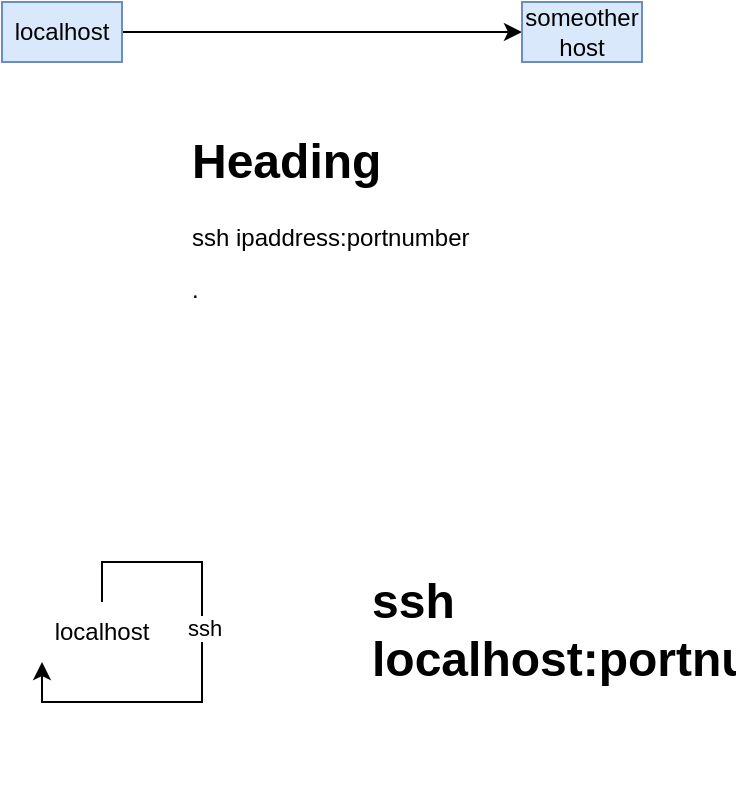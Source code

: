 <mxfile version="21.6.2" type="github" pages="2">
  <diagram id="tgwQEFAPdQ9myUQafRTk" name="Page-1">
    <mxGraphModel dx="1050" dy="636" grid="1" gridSize="10" guides="1" tooltips="1" connect="1" arrows="1" fold="1" page="1" pageScale="1" pageWidth="850" pageHeight="1100" math="0" shadow="0">
      <root>
        <mxCell id="0" />
        <mxCell id="1" parent="0" />
        <mxCell id="C0aDfc6UV3lEXYAfU7D--4" style="edgeStyle=orthogonalEdgeStyle;rounded=0;orthogonalLoop=1;jettySize=auto;html=1;entryX=0;entryY=0.5;entryDx=0;entryDy=0;" edge="1" parent="1" source="C0aDfc6UV3lEXYAfU7D--1" target="C0aDfc6UV3lEXYAfU7D--3">
          <mxGeometry relative="1" as="geometry" />
        </mxCell>
        <mxCell id="C0aDfc6UV3lEXYAfU7D--1" value="localhost" style="text;html=1;strokeColor=#6c8ebf;fillColor=#dae8fc;align=center;verticalAlign=middle;whiteSpace=wrap;rounded=0;" vertex="1" parent="1">
          <mxGeometry x="160" y="220" width="60" height="30" as="geometry" />
        </mxCell>
        <mxCell id="C0aDfc6UV3lEXYAfU7D--3" value="someother host" style="text;html=1;strokeColor=#6c8ebf;fillColor=#dae8fc;align=center;verticalAlign=middle;whiteSpace=wrap;rounded=0;" vertex="1" parent="1">
          <mxGeometry x="420" y="220" width="60" height="30" as="geometry" />
        </mxCell>
        <mxCell id="C0aDfc6UV3lEXYAfU7D--5" value="&lt;h1&gt;Heading&lt;/h1&gt;&lt;p&gt;ssh ipaddress:portnumber&amp;nbsp;&lt;/p&gt;&lt;p&gt;.&lt;/p&gt;" style="text;html=1;strokeColor=none;fillColor=none;spacing=5;spacingTop=-20;whiteSpace=wrap;overflow=hidden;rounded=0;" vertex="1" parent="1">
          <mxGeometry x="250" y="280" width="190" height="120" as="geometry" />
        </mxCell>
        <mxCell id="C0aDfc6UV3lEXYAfU7D--6" value="localhost" style="text;html=1;strokeColor=none;fillColor=none;align=center;verticalAlign=middle;whiteSpace=wrap;rounded=0;" vertex="1" parent="1">
          <mxGeometry x="180" y="520" width="60" height="30" as="geometry" />
        </mxCell>
        <mxCell id="C0aDfc6UV3lEXYAfU7D--7" style="edgeStyle=orthogonalEdgeStyle;rounded=0;orthogonalLoop=1;jettySize=auto;html=1;entryX=0;entryY=1;entryDx=0;entryDy=0;" edge="1" parent="1" source="C0aDfc6UV3lEXYAfU7D--6" target="C0aDfc6UV3lEXYAfU7D--6">
          <mxGeometry relative="1" as="geometry" />
        </mxCell>
        <mxCell id="C0aDfc6UV3lEXYAfU7D--8" value="ssh" style="edgeLabel;html=1;align=center;verticalAlign=middle;resizable=0;points=[];" vertex="1" connectable="0" parent="C0aDfc6UV3lEXYAfU7D--7">
          <mxGeometry x="-0.143" y="1" relative="1" as="geometry">
            <mxPoint as="offset" />
          </mxGeometry>
        </mxCell>
        <mxCell id="C0aDfc6UV3lEXYAfU7D--9" value="&lt;h1&gt;ssh localhost:portnumber&lt;/h1&gt;" style="text;html=1;strokeColor=none;fillColor=none;spacing=5;spacingTop=-20;whiteSpace=wrap;overflow=hidden;rounded=0;" vertex="1" parent="1">
          <mxGeometry x="340" y="500" width="190" height="120" as="geometry" />
        </mxCell>
      </root>
    </mxGraphModel>
  </diagram>
  <diagram id="DXwRu43EECBAl-t9YyR8" name="Page-2">
    <mxGraphModel dx="1050" dy="636" grid="1" gridSize="10" guides="1" tooltips="1" connect="1" arrows="1" fold="1" page="1" pageScale="1" pageWidth="850" pageHeight="1100" math="0" shadow="0">
      <root>
        <mxCell id="0" />
        <mxCell id="1" parent="0" />
        <mxCell id="1cLatJWQYrm-7glRraye-1" value="&lt;h1&gt;Heading&lt;/h1&gt;&lt;p&gt;Lorem ipsum dolor sit amet, consectetur adipisicing elit, sed do eiusmod tempor incididunt ut labore et dolore magna aliqua.&lt;/p&gt;" style="text;html=1;strokeColor=none;fillColor=none;spacing=5;spacingTop=-20;whiteSpace=wrap;overflow=hidden;rounded=0;" vertex="1" parent="1">
          <mxGeometry x="70" y="210" width="190" height="120" as="geometry" />
        </mxCell>
      </root>
    </mxGraphModel>
  </diagram>
</mxfile>
